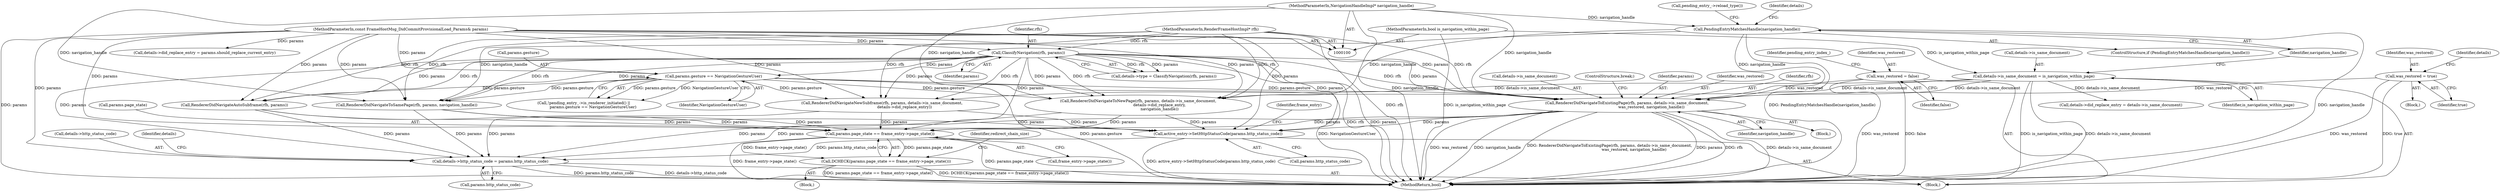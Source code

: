 digraph "0_Chrome_56a84aa67bb071a33a48ac1481b555c48e0a9a59_1@pointer" {
"1000253" [label="(Call,RendererDidNavigateToExistingPage(rfh, params, details->is_same_document,\n                                        was_restored, navigation_handle))"];
"1000187" [label="(Call,ClassifyNavigation(rfh, params))"];
"1000101" [label="(MethodParameterIn,RenderFrameHostImpl* rfh)"];
"1000102" [label="(MethodParameterIn,const FrameHostMsg_DidCommitProvisionalLoad_Params& params)"];
"1000216" [label="(Call,params.gesture == NavigationGestureUser)"];
"1000190" [label="(Call,details->is_same_document = is_navigation_within_page)"];
"1000104" [label="(MethodParameterIn,bool is_navigation_within_page)"];
"1000150" [label="(Call,was_restored = false)"];
"1000173" [label="(Call,was_restored = true)"];
"1000196" [label="(Call,PendingEntryMatchesHandle(navigation_handle))"];
"1000105" [label="(MethodParameterIn,NavigationHandleImpl* navigation_handle)"];
"1000324" [label="(Call,active_entry->SetHttpStatusCode(params.http_status_code))"];
"1000393" [label="(Call,details->http_status_code = params.http_status_code)"];
"1000346" [label="(Call,params.page_state == frame_entry->page_state())"];
"1000345" [label="(Call,DCHECK(params.page_state == frame_entry->page_state()))"];
"1000187" [label="(Call,ClassifyNavigation(rfh, params))"];
"1000347" [label="(Call,params.page_state)"];
"1000256" [label="(Call,details->is_same_document)"];
"1000105" [label="(MethodParameterIn,NavigationHandleImpl* navigation_handle)"];
"1000344" [label="(Block,)"];
"1000232" [label="(Block,)"];
"1000345" [label="(Call,DCHECK(params.page_state == frame_entry->page_state()))"];
"1000183" [label="(Call,details->type = ClassifyNavigation(rfh, params))"];
"1000393" [label="(Call,details->http_status_code = params.http_status_code)"];
"1000189" [label="(Identifier,params)"];
"1000350" [label="(Call,frame_entry->page_state())"];
"1000170" [label="(Block,)"];
"1000353" [label="(Identifier,redirect_chain_size)"];
"1000330" [label="(Identifier,frame_entry)"];
"1000234" [label="(Call,RendererDidNavigateToNewPage(rfh, params, details->is_same_document,\n                                   details->did_replace_entry,\n                                   navigation_handle))"];
"1000150" [label="(Call,was_restored = false)"];
"1000282" [label="(Call,RendererDidNavigateAutoSubframe(rfh, params))"];
"1000175" [label="(Identifier,true)"];
"1000197" [label="(Identifier,navigation_handle)"];
"1000269" [label="(Call,RendererDidNavigateNewSubframe(rfh, params, details->is_same_document,\n                                     details->did_replace_entry))"];
"1000176" [label="(Call,details->did_replace_entry = params.should_replace_current_entry)"];
"1000346" [label="(Call,params.page_state == frame_entry->page_state())"];
"1000152" [label="(Identifier,false)"];
"1000261" [label="(ControlStructure,break;)"];
"1000230" [label="(Identifier,details)"];
"1000325" [label="(Call,params.http_status_code)"];
"1000190" [label="(Call,details->is_same_document = is_navigation_within_page)"];
"1000253" [label="(Call,RendererDidNavigateToExistingPage(rfh, params, details->is_same_document,\n                                        was_restored, navigation_handle))"];
"1000194" [label="(Identifier,is_navigation_within_page)"];
"1000401" [label="(Identifier,details)"];
"1000255" [label="(Identifier,params)"];
"1000195" [label="(ControlStructure,if (PendingEntryMatchesHandle(navigation_handle)))"];
"1000196" [label="(Call,PendingEntryMatchesHandle(navigation_handle))"];
"1000174" [label="(Identifier,was_restored)"];
"1000178" [label="(Identifier,details)"];
"1000220" [label="(Identifier,NavigationGestureUser)"];
"1000263" [label="(Call,RendererDidNavigateToSamePage(rfh, params, navigation_handle))"];
"1000259" [label="(Identifier,was_restored)"];
"1000324" [label="(Call,active_entry->SetHttpStatusCode(params.http_status_code))"];
"1000394" [label="(Call,details->http_status_code)"];
"1000254" [label="(Identifier,rfh)"];
"1000188" [label="(Identifier,rfh)"];
"1000432" [label="(MethodReturn,bool)"];
"1000106" [label="(Block,)"];
"1000397" [label="(Call,params.http_status_code)"];
"1000191" [label="(Call,details->is_same_document)"];
"1000213" [label="(Call,!pending_entry_->is_renderer_initiated() ||\n               params.gesture == NavigationGestureUser)"];
"1000101" [label="(MethodParameterIn,RenderFrameHostImpl* rfh)"];
"1000173" [label="(Call,was_restored = true)"];
"1000156" [label="(Identifier,pending_entry_index_)"];
"1000246" [label="(Call,details->did_replace_entry = details->is_same_document)"];
"1000151" [label="(Identifier,was_restored)"];
"1000216" [label="(Call,params.gesture == NavigationGestureUser)"];
"1000260" [label="(Identifier,navigation_handle)"];
"1000104" [label="(MethodParameterIn,bool is_navigation_within_page)"];
"1000201" [label="(Call,pending_entry_->reload_type())"];
"1000102" [label="(MethodParameterIn,const FrameHostMsg_DidCommitProvisionalLoad_Params& params)"];
"1000217" [label="(Call,params.gesture)"];
"1000253" -> "1000232"  [label="AST: "];
"1000253" -> "1000260"  [label="CFG: "];
"1000254" -> "1000253"  [label="AST: "];
"1000255" -> "1000253"  [label="AST: "];
"1000256" -> "1000253"  [label="AST: "];
"1000259" -> "1000253"  [label="AST: "];
"1000260" -> "1000253"  [label="AST: "];
"1000261" -> "1000253"  [label="CFG: "];
"1000253" -> "1000432"  [label="DDG: was_restored"];
"1000253" -> "1000432"  [label="DDG: navigation_handle"];
"1000253" -> "1000432"  [label="DDG: RendererDidNavigateToExistingPage(rfh, params, details->is_same_document,\n                                        was_restored, navigation_handle)"];
"1000253" -> "1000432"  [label="DDG: params"];
"1000253" -> "1000432"  [label="DDG: rfh"];
"1000253" -> "1000432"  [label="DDG: details->is_same_document"];
"1000187" -> "1000253"  [label="DDG: rfh"];
"1000187" -> "1000253"  [label="DDG: params"];
"1000101" -> "1000253"  [label="DDG: rfh"];
"1000216" -> "1000253"  [label="DDG: params.gesture"];
"1000102" -> "1000253"  [label="DDG: params"];
"1000190" -> "1000253"  [label="DDG: details->is_same_document"];
"1000150" -> "1000253"  [label="DDG: was_restored"];
"1000173" -> "1000253"  [label="DDG: was_restored"];
"1000196" -> "1000253"  [label="DDG: navigation_handle"];
"1000105" -> "1000253"  [label="DDG: navigation_handle"];
"1000253" -> "1000324"  [label="DDG: params"];
"1000253" -> "1000346"  [label="DDG: params"];
"1000253" -> "1000393"  [label="DDG: params"];
"1000187" -> "1000183"  [label="AST: "];
"1000187" -> "1000189"  [label="CFG: "];
"1000188" -> "1000187"  [label="AST: "];
"1000189" -> "1000187"  [label="AST: "];
"1000183" -> "1000187"  [label="CFG: "];
"1000187" -> "1000432"  [label="DDG: rfh"];
"1000187" -> "1000432"  [label="DDG: params"];
"1000187" -> "1000183"  [label="DDG: rfh"];
"1000187" -> "1000183"  [label="DDG: params"];
"1000101" -> "1000187"  [label="DDG: rfh"];
"1000102" -> "1000187"  [label="DDG: params"];
"1000187" -> "1000216"  [label="DDG: params"];
"1000187" -> "1000234"  [label="DDG: rfh"];
"1000187" -> "1000234"  [label="DDG: params"];
"1000187" -> "1000263"  [label="DDG: rfh"];
"1000187" -> "1000263"  [label="DDG: params"];
"1000187" -> "1000269"  [label="DDG: rfh"];
"1000187" -> "1000269"  [label="DDG: params"];
"1000187" -> "1000282"  [label="DDG: rfh"];
"1000187" -> "1000282"  [label="DDG: params"];
"1000187" -> "1000324"  [label="DDG: params"];
"1000187" -> "1000346"  [label="DDG: params"];
"1000187" -> "1000393"  [label="DDG: params"];
"1000101" -> "1000100"  [label="AST: "];
"1000101" -> "1000432"  [label="DDG: rfh"];
"1000101" -> "1000234"  [label="DDG: rfh"];
"1000101" -> "1000263"  [label="DDG: rfh"];
"1000101" -> "1000269"  [label="DDG: rfh"];
"1000101" -> "1000282"  [label="DDG: rfh"];
"1000102" -> "1000100"  [label="AST: "];
"1000102" -> "1000432"  [label="DDG: params"];
"1000102" -> "1000176"  [label="DDG: params"];
"1000102" -> "1000216"  [label="DDG: params"];
"1000102" -> "1000234"  [label="DDG: params"];
"1000102" -> "1000263"  [label="DDG: params"];
"1000102" -> "1000269"  [label="DDG: params"];
"1000102" -> "1000282"  [label="DDG: params"];
"1000102" -> "1000324"  [label="DDG: params"];
"1000102" -> "1000346"  [label="DDG: params"];
"1000102" -> "1000393"  [label="DDG: params"];
"1000216" -> "1000213"  [label="AST: "];
"1000216" -> "1000220"  [label="CFG: "];
"1000217" -> "1000216"  [label="AST: "];
"1000220" -> "1000216"  [label="AST: "];
"1000213" -> "1000216"  [label="CFG: "];
"1000216" -> "1000432"  [label="DDG: params.gesture"];
"1000216" -> "1000432"  [label="DDG: NavigationGestureUser"];
"1000216" -> "1000213"  [label="DDG: params.gesture"];
"1000216" -> "1000213"  [label="DDG: NavigationGestureUser"];
"1000216" -> "1000234"  [label="DDG: params.gesture"];
"1000216" -> "1000263"  [label="DDG: params.gesture"];
"1000216" -> "1000269"  [label="DDG: params.gesture"];
"1000216" -> "1000282"  [label="DDG: params.gesture"];
"1000190" -> "1000106"  [label="AST: "];
"1000190" -> "1000194"  [label="CFG: "];
"1000191" -> "1000190"  [label="AST: "];
"1000194" -> "1000190"  [label="AST: "];
"1000197" -> "1000190"  [label="CFG: "];
"1000190" -> "1000432"  [label="DDG: is_navigation_within_page"];
"1000190" -> "1000432"  [label="DDG: details->is_same_document"];
"1000104" -> "1000190"  [label="DDG: is_navigation_within_page"];
"1000190" -> "1000234"  [label="DDG: details->is_same_document"];
"1000190" -> "1000246"  [label="DDG: details->is_same_document"];
"1000190" -> "1000269"  [label="DDG: details->is_same_document"];
"1000104" -> "1000100"  [label="AST: "];
"1000104" -> "1000432"  [label="DDG: is_navigation_within_page"];
"1000150" -> "1000106"  [label="AST: "];
"1000150" -> "1000152"  [label="CFG: "];
"1000151" -> "1000150"  [label="AST: "];
"1000152" -> "1000150"  [label="AST: "];
"1000156" -> "1000150"  [label="CFG: "];
"1000150" -> "1000432"  [label="DDG: was_restored"];
"1000150" -> "1000432"  [label="DDG: false"];
"1000173" -> "1000170"  [label="AST: "];
"1000173" -> "1000175"  [label="CFG: "];
"1000174" -> "1000173"  [label="AST: "];
"1000175" -> "1000173"  [label="AST: "];
"1000178" -> "1000173"  [label="CFG: "];
"1000173" -> "1000432"  [label="DDG: was_restored"];
"1000173" -> "1000432"  [label="DDG: true"];
"1000196" -> "1000195"  [label="AST: "];
"1000196" -> "1000197"  [label="CFG: "];
"1000197" -> "1000196"  [label="AST: "];
"1000201" -> "1000196"  [label="CFG: "];
"1000230" -> "1000196"  [label="CFG: "];
"1000196" -> "1000432"  [label="DDG: navigation_handle"];
"1000196" -> "1000432"  [label="DDG: PendingEntryMatchesHandle(navigation_handle)"];
"1000105" -> "1000196"  [label="DDG: navigation_handle"];
"1000196" -> "1000234"  [label="DDG: navigation_handle"];
"1000196" -> "1000263"  [label="DDG: navigation_handle"];
"1000105" -> "1000100"  [label="AST: "];
"1000105" -> "1000432"  [label="DDG: navigation_handle"];
"1000105" -> "1000234"  [label="DDG: navigation_handle"];
"1000105" -> "1000263"  [label="DDG: navigation_handle"];
"1000324" -> "1000106"  [label="AST: "];
"1000324" -> "1000325"  [label="CFG: "];
"1000325" -> "1000324"  [label="AST: "];
"1000330" -> "1000324"  [label="CFG: "];
"1000324" -> "1000432"  [label="DDG: active_entry->SetHttpStatusCode(params.http_status_code)"];
"1000263" -> "1000324"  [label="DDG: params"];
"1000269" -> "1000324"  [label="DDG: params"];
"1000282" -> "1000324"  [label="DDG: params"];
"1000234" -> "1000324"  [label="DDG: params"];
"1000324" -> "1000393"  [label="DDG: params.http_status_code"];
"1000393" -> "1000106"  [label="AST: "];
"1000393" -> "1000397"  [label="CFG: "];
"1000394" -> "1000393"  [label="AST: "];
"1000397" -> "1000393"  [label="AST: "];
"1000401" -> "1000393"  [label="CFG: "];
"1000393" -> "1000432"  [label="DDG: params.http_status_code"];
"1000393" -> "1000432"  [label="DDG: details->http_status_code"];
"1000263" -> "1000393"  [label="DDG: params"];
"1000269" -> "1000393"  [label="DDG: params"];
"1000282" -> "1000393"  [label="DDG: params"];
"1000234" -> "1000393"  [label="DDG: params"];
"1000346" -> "1000345"  [label="AST: "];
"1000346" -> "1000350"  [label="CFG: "];
"1000347" -> "1000346"  [label="AST: "];
"1000350" -> "1000346"  [label="AST: "];
"1000345" -> "1000346"  [label="CFG: "];
"1000346" -> "1000432"  [label="DDG: params.page_state"];
"1000346" -> "1000432"  [label="DDG: frame_entry->page_state()"];
"1000346" -> "1000345"  [label="DDG: params.page_state"];
"1000346" -> "1000345"  [label="DDG: frame_entry->page_state()"];
"1000263" -> "1000346"  [label="DDG: params"];
"1000269" -> "1000346"  [label="DDG: params"];
"1000282" -> "1000346"  [label="DDG: params"];
"1000234" -> "1000346"  [label="DDG: params"];
"1000345" -> "1000344"  [label="AST: "];
"1000353" -> "1000345"  [label="CFG: "];
"1000345" -> "1000432"  [label="DDG: params.page_state == frame_entry->page_state()"];
"1000345" -> "1000432"  [label="DDG: DCHECK(params.page_state == frame_entry->page_state())"];
}
